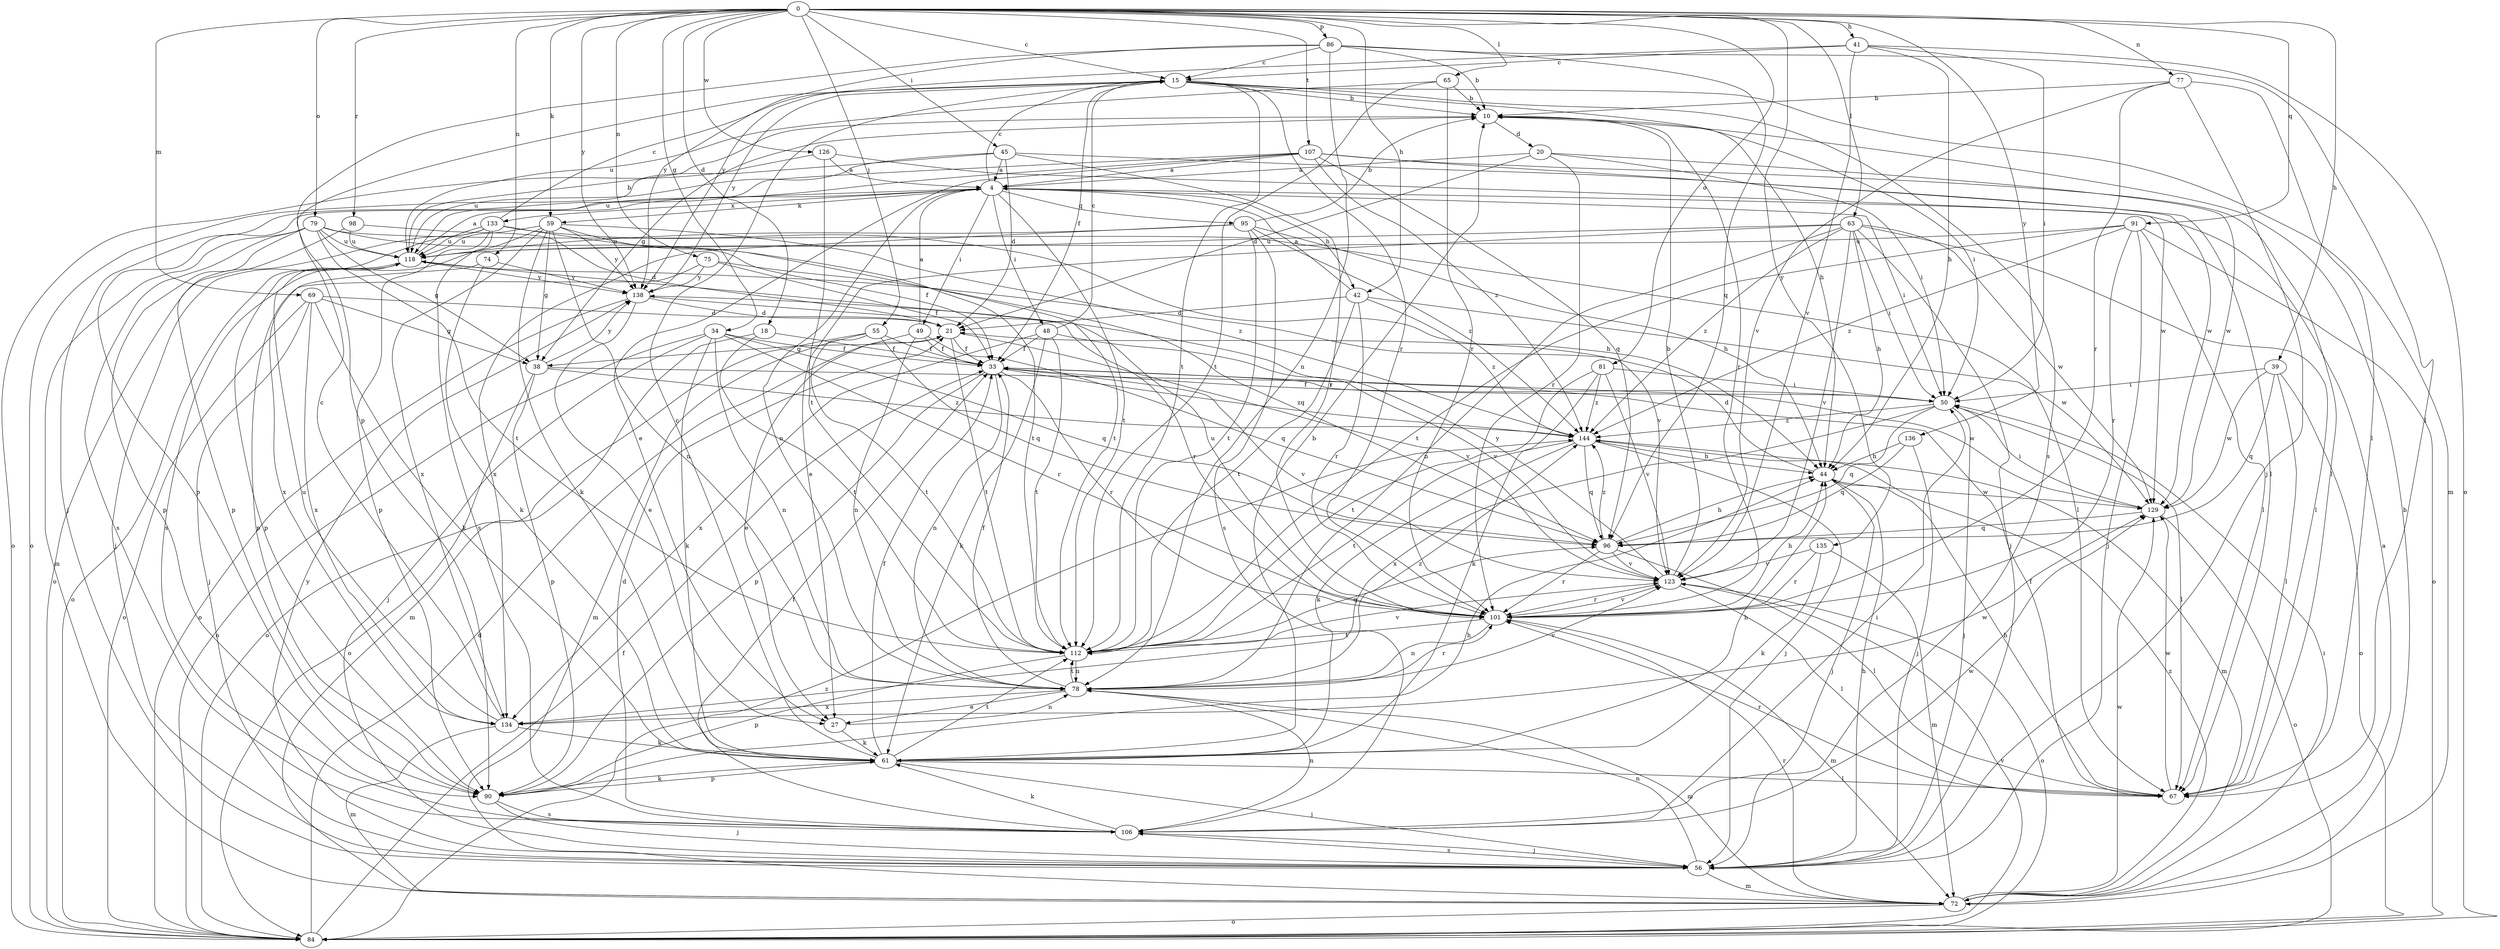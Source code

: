 strict digraph  {
0;
4;
10;
15;
18;
20;
21;
27;
33;
34;
38;
39;
41;
42;
44;
45;
48;
49;
50;
55;
56;
59;
61;
63;
65;
67;
69;
72;
74;
75;
77;
78;
79;
81;
84;
86;
90;
91;
95;
96;
98;
101;
106;
107;
112;
118;
123;
126;
129;
133;
134;
135;
136;
138;
144;
0 -> 15  [label=c];
0 -> 18  [label=d];
0 -> 34  [label=g];
0 -> 39  [label=h];
0 -> 41  [label=h];
0 -> 42  [label=h];
0 -> 45  [label=i];
0 -> 55  [label=j];
0 -> 59  [label=k];
0 -> 63  [label=l];
0 -> 65  [label=l];
0 -> 69  [label=m];
0 -> 74  [label=n];
0 -> 75  [label=n];
0 -> 77  [label=n];
0 -> 79  [label=o];
0 -> 81  [label=o];
0 -> 86  [label=p];
0 -> 91  [label=q];
0 -> 98  [label=r];
0 -> 107  [label=t];
0 -> 126  [label=w];
0 -> 135  [label=y];
0 -> 136  [label=y];
0 -> 138  [label=y];
4 -> 15  [label=c];
4 -> 42  [label=h];
4 -> 48  [label=i];
4 -> 49  [label=i];
4 -> 50  [label=i];
4 -> 59  [label=k];
4 -> 78  [label=n];
4 -> 90  [label=p];
4 -> 95  [label=q];
4 -> 112  [label=t];
4 -> 133  [label=x];
10 -> 20  [label=d];
10 -> 38  [label=g];
10 -> 50  [label=i];
10 -> 101  [label=r];
15 -> 10  [label=b];
15 -> 33  [label=f];
15 -> 44  [label=h];
15 -> 72  [label=m];
15 -> 101  [label=r];
15 -> 106  [label=s];
15 -> 112  [label=t];
15 -> 138  [label=y];
18 -> 33  [label=f];
18 -> 72  [label=m];
18 -> 112  [label=t];
20 -> 4  [label=a];
20 -> 21  [label=d];
20 -> 50  [label=i];
20 -> 101  [label=r];
20 -> 129  [label=w];
21 -> 33  [label=f];
21 -> 38  [label=g];
21 -> 112  [label=t];
21 -> 123  [label=v];
27 -> 61  [label=k];
27 -> 78  [label=n];
33 -> 50  [label=i];
33 -> 78  [label=n];
33 -> 90  [label=p];
33 -> 101  [label=r];
33 -> 123  [label=v];
33 -> 144  [label=z];
34 -> 33  [label=f];
34 -> 56  [label=j];
34 -> 61  [label=k];
34 -> 78  [label=n];
34 -> 84  [label=o];
34 -> 96  [label=q];
34 -> 101  [label=r];
38 -> 84  [label=o];
38 -> 90  [label=p];
38 -> 129  [label=w];
38 -> 138  [label=y];
38 -> 144  [label=z];
39 -> 50  [label=i];
39 -> 67  [label=l];
39 -> 84  [label=o];
39 -> 96  [label=q];
39 -> 129  [label=w];
41 -> 15  [label=c];
41 -> 44  [label=h];
41 -> 50  [label=i];
41 -> 84  [label=o];
41 -> 123  [label=v];
41 -> 138  [label=y];
42 -> 4  [label=a];
42 -> 21  [label=d];
42 -> 101  [label=r];
42 -> 112  [label=t];
42 -> 129  [label=w];
42 -> 144  [label=z];
44 -> 21  [label=d];
44 -> 56  [label=j];
44 -> 129  [label=w];
45 -> 4  [label=a];
45 -> 21  [label=d];
45 -> 67  [label=l];
45 -> 84  [label=o];
45 -> 101  [label=r];
45 -> 118  [label=u];
48 -> 15  [label=c];
48 -> 33  [label=f];
48 -> 61  [label=k];
48 -> 112  [label=t];
48 -> 123  [label=v];
48 -> 134  [label=x];
49 -> 4  [label=a];
49 -> 27  [label=e];
49 -> 33  [label=f];
49 -> 78  [label=n];
49 -> 96  [label=q];
50 -> 33  [label=f];
50 -> 56  [label=j];
50 -> 67  [label=l];
50 -> 96  [label=q];
50 -> 134  [label=x];
50 -> 144  [label=z];
55 -> 33  [label=f];
55 -> 72  [label=m];
55 -> 84  [label=o];
55 -> 96  [label=q];
55 -> 112  [label=t];
56 -> 44  [label=h];
56 -> 72  [label=m];
56 -> 78  [label=n];
56 -> 106  [label=s];
56 -> 138  [label=y];
59 -> 38  [label=g];
59 -> 61  [label=k];
59 -> 78  [label=n];
59 -> 106  [label=s];
59 -> 112  [label=t];
59 -> 118  [label=u];
59 -> 134  [label=x];
59 -> 138  [label=y];
59 -> 144  [label=z];
61 -> 10  [label=b];
61 -> 15  [label=c];
61 -> 33  [label=f];
61 -> 44  [label=h];
61 -> 56  [label=j];
61 -> 67  [label=l];
61 -> 90  [label=p];
61 -> 112  [label=t];
63 -> 27  [label=e];
63 -> 44  [label=h];
63 -> 50  [label=i];
63 -> 56  [label=j];
63 -> 67  [label=l];
63 -> 78  [label=n];
63 -> 118  [label=u];
63 -> 123  [label=v];
63 -> 129  [label=w];
63 -> 144  [label=z];
65 -> 10  [label=b];
65 -> 101  [label=r];
65 -> 112  [label=t];
65 -> 118  [label=u];
67 -> 33  [label=f];
67 -> 44  [label=h];
67 -> 101  [label=r];
67 -> 129  [label=w];
69 -> 21  [label=d];
69 -> 38  [label=g];
69 -> 56  [label=j];
69 -> 61  [label=k];
69 -> 84  [label=o];
69 -> 134  [label=x];
72 -> 4  [label=a];
72 -> 10  [label=b];
72 -> 50  [label=i];
72 -> 84  [label=o];
72 -> 101  [label=r];
72 -> 129  [label=w];
72 -> 144  [label=z];
74 -> 61  [label=k];
74 -> 134  [label=x];
74 -> 138  [label=y];
75 -> 33  [label=f];
75 -> 90  [label=p];
75 -> 96  [label=q];
75 -> 138  [label=y];
77 -> 10  [label=b];
77 -> 56  [label=j];
77 -> 67  [label=l];
77 -> 101  [label=r];
77 -> 123  [label=v];
78 -> 27  [label=e];
78 -> 33  [label=f];
78 -> 72  [label=m];
78 -> 101  [label=r];
78 -> 112  [label=t];
78 -> 123  [label=v];
78 -> 134  [label=x];
78 -> 144  [label=z];
79 -> 33  [label=f];
79 -> 38  [label=g];
79 -> 67  [label=l];
79 -> 72  [label=m];
79 -> 90  [label=p];
79 -> 106  [label=s];
79 -> 112  [label=t];
79 -> 118  [label=u];
81 -> 50  [label=i];
81 -> 61  [label=k];
81 -> 112  [label=t];
81 -> 123  [label=v];
81 -> 144  [label=z];
84 -> 21  [label=d];
84 -> 33  [label=f];
84 -> 123  [label=v];
84 -> 144  [label=z];
86 -> 10  [label=b];
86 -> 15  [label=c];
86 -> 67  [label=l];
86 -> 78  [label=n];
86 -> 90  [label=p];
86 -> 96  [label=q];
86 -> 138  [label=y];
90 -> 44  [label=h];
90 -> 56  [label=j];
90 -> 61  [label=k];
90 -> 106  [label=s];
91 -> 56  [label=j];
91 -> 67  [label=l];
91 -> 84  [label=o];
91 -> 101  [label=r];
91 -> 112  [label=t];
91 -> 118  [label=u];
91 -> 144  [label=z];
95 -> 10  [label=b];
95 -> 44  [label=h];
95 -> 106  [label=s];
95 -> 112  [label=t];
95 -> 118  [label=u];
95 -> 134  [label=x];
95 -> 144  [label=z];
96 -> 44  [label=h];
96 -> 67  [label=l];
96 -> 101  [label=r];
96 -> 123  [label=v];
96 -> 144  [label=z];
98 -> 21  [label=d];
98 -> 90  [label=p];
98 -> 118  [label=u];
101 -> 44  [label=h];
101 -> 72  [label=m];
101 -> 78  [label=n];
101 -> 112  [label=t];
101 -> 118  [label=u];
101 -> 123  [label=v];
106 -> 21  [label=d];
106 -> 33  [label=f];
106 -> 50  [label=i];
106 -> 56  [label=j];
106 -> 61  [label=k];
106 -> 78  [label=n];
106 -> 129  [label=w];
107 -> 4  [label=a];
107 -> 27  [label=e];
107 -> 56  [label=j];
107 -> 67  [label=l];
107 -> 96  [label=q];
107 -> 118  [label=u];
107 -> 129  [label=w];
107 -> 144  [label=z];
112 -> 78  [label=n];
112 -> 90  [label=p];
112 -> 96  [label=q];
112 -> 123  [label=v];
118 -> 4  [label=a];
118 -> 10  [label=b];
118 -> 84  [label=o];
118 -> 90  [label=p];
118 -> 123  [label=v];
118 -> 138  [label=y];
123 -> 10  [label=b];
123 -> 67  [label=l];
123 -> 84  [label=o];
123 -> 101  [label=r];
123 -> 138  [label=y];
126 -> 4  [label=a];
126 -> 84  [label=o];
126 -> 112  [label=t];
126 -> 129  [label=w];
129 -> 50  [label=i];
129 -> 84  [label=o];
129 -> 96  [label=q];
133 -> 15  [label=c];
133 -> 44  [label=h];
133 -> 56  [label=j];
133 -> 84  [label=o];
133 -> 90  [label=p];
133 -> 106  [label=s];
133 -> 112  [label=t];
133 -> 118  [label=u];
134 -> 15  [label=c];
134 -> 61  [label=k];
134 -> 72  [label=m];
134 -> 118  [label=u];
134 -> 129  [label=w];
135 -> 61  [label=k];
135 -> 72  [label=m];
135 -> 101  [label=r];
135 -> 123  [label=v];
136 -> 44  [label=h];
136 -> 56  [label=j];
136 -> 96  [label=q];
138 -> 21  [label=d];
138 -> 27  [label=e];
138 -> 84  [label=o];
138 -> 101  [label=r];
144 -> 44  [label=h];
144 -> 56  [label=j];
144 -> 61  [label=k];
144 -> 72  [label=m];
144 -> 96  [label=q];
144 -> 112  [label=t];
}
